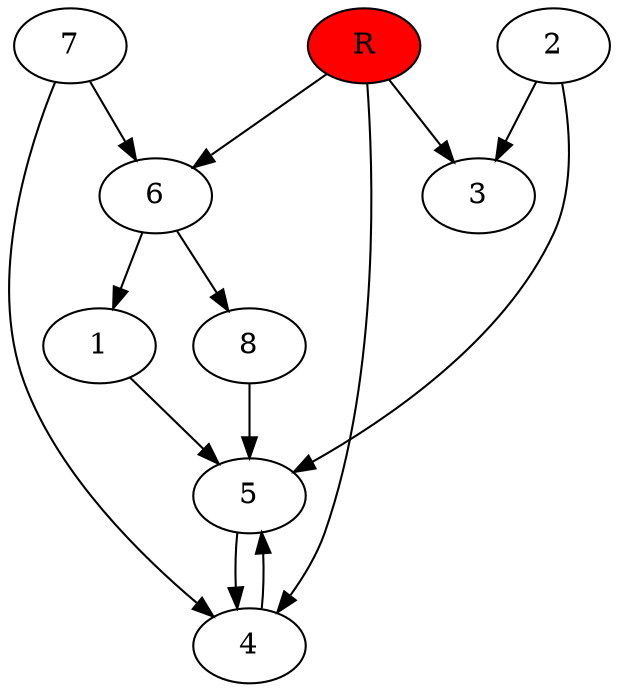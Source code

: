 digraph prb40210 {
	1
	2
	3
	4
	5
	6
	7
	8
	R [fillcolor="#ff0000" style=filled]
	1 -> 5
	2 -> 3
	2 -> 5
	4 -> 5
	5 -> 4
	6 -> 1
	6 -> 8
	7 -> 4
	7 -> 6
	8 -> 5
	R -> 3
	R -> 4
	R -> 6
}
